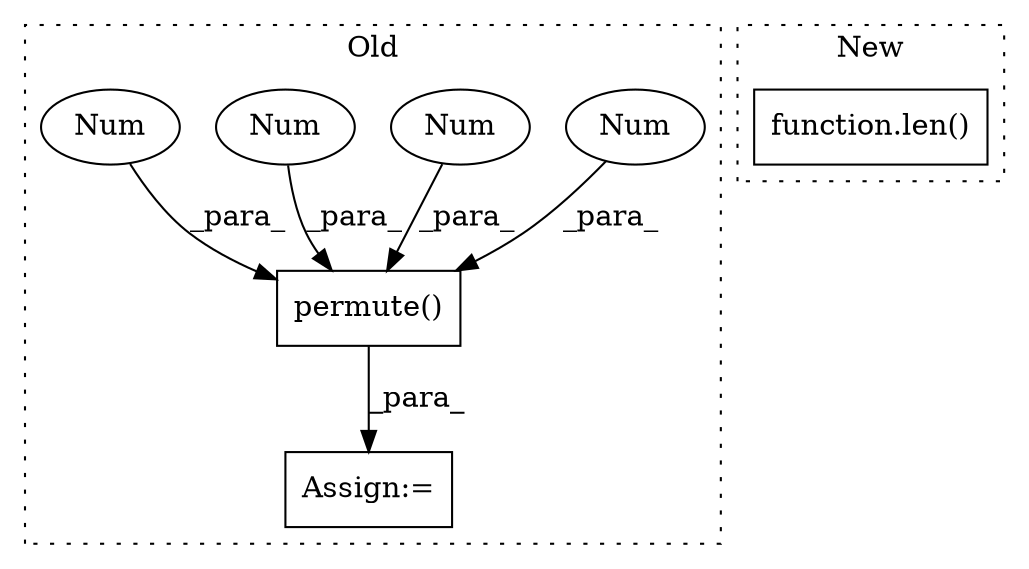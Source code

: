 digraph G {
subgraph cluster0 {
1 [label="permute()" a="75" s="4725,4831" l="96,1" shape="box"];
3 [label="Num" a="76" s="4821" l="1" shape="ellipse"];
4 [label="Num" a="76" s="4824" l="1" shape="ellipse"];
5 [label="Num" a="76" s="4827" l="1" shape="ellipse"];
6 [label="Num" a="76" s="4830" l="1" shape="ellipse"];
7 [label="Assign:=" a="68" s="4916" l="3" shape="box"];
label = "Old";
style="dotted";
}
subgraph cluster1 {
2 [label="function.len()" a="75" s="2419,2448" l="4,1" shape="box"];
label = "New";
style="dotted";
}
1 -> 7 [label="_para_"];
3 -> 1 [label="_para_"];
4 -> 1 [label="_para_"];
5 -> 1 [label="_para_"];
6 -> 1 [label="_para_"];
}